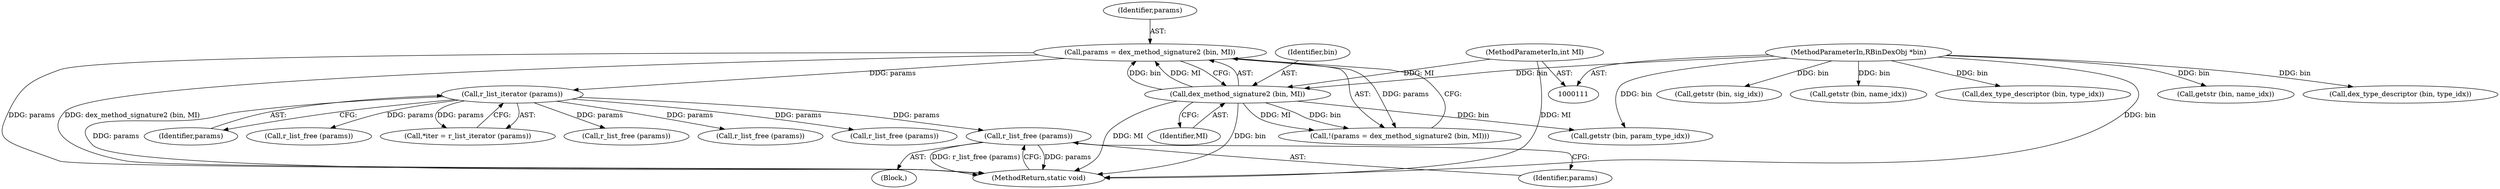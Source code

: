 digraph "0_radare2_252afb1cff9676f3ae1f341a28448bf2c8b6e308@API" {
"1001191" [label="(Call,r_list_free (params))"];
"1000299" [label="(Call,r_list_iterator (params))"];
"1000285" [label="(Call,params = dex_method_signature2 (bin, MI))"];
"1000287" [label="(Call,dex_method_signature2 (bin, MI))"];
"1000113" [label="(MethodParameterIn,RBinDexObj *bin)"];
"1000115" [label="(MethodParameterIn,int MI)"];
"1000300" [label="(Identifier,params)"];
"1000759" [label="(Call,getstr (bin, name_idx))"];
"1000288" [label="(Identifier,bin)"];
"1000768" [label="(Call,dex_type_descriptor (bin, type_idx))"];
"1001192" [label="(Identifier,params)"];
"1000115" [label="(MethodParameterIn,int MI)"];
"1000499" [label="(Call,r_list_free (params))"];
"1000286" [label="(Identifier,params)"];
"1000297" [label="(Call,*iter = r_list_iterator (params))"];
"1000675" [label="(Call,r_list_free (params))"];
"1000784" [label="(Call,getstr (bin, sig_idx))"];
"1000299" [label="(Call,r_list_iterator (params))"];
"1000338" [label="(Call,getstr (bin, param_type_idx))"];
"1000583" [label="(Call,getstr (bin, name_idx))"];
"1001191" [label="(Call,r_list_free (params))"];
"1000289" [label="(Identifier,MI)"];
"1000113" [label="(MethodParameterIn,RBinDexObj *bin)"];
"1000284" [label="(Call,!(params = dex_method_signature2 (bin, MI)))"];
"1001193" [label="(MethodReturn,static void)"];
"1001053" [label="(Call,r_list_free (params))"];
"1000287" [label="(Call,dex_method_signature2 (bin, MI))"];
"1000285" [label="(Call,params = dex_method_signature2 (bin, MI))"];
"1000319" [label="(Call,r_list_free (params))"];
"1000123" [label="(Block,)"];
"1000592" [label="(Call,dex_type_descriptor (bin, type_idx))"];
"1001191" -> "1000123"  [label="AST: "];
"1001191" -> "1001192"  [label="CFG: "];
"1001192" -> "1001191"  [label="AST: "];
"1001193" -> "1001191"  [label="CFG: "];
"1001191" -> "1001193"  [label="DDG: params"];
"1001191" -> "1001193"  [label="DDG: r_list_free (params)"];
"1000299" -> "1001191"  [label="DDG: params"];
"1000299" -> "1000297"  [label="AST: "];
"1000299" -> "1000300"  [label="CFG: "];
"1000300" -> "1000299"  [label="AST: "];
"1000297" -> "1000299"  [label="CFG: "];
"1000299" -> "1001193"  [label="DDG: params"];
"1000299" -> "1000297"  [label="DDG: params"];
"1000285" -> "1000299"  [label="DDG: params"];
"1000299" -> "1000319"  [label="DDG: params"];
"1000299" -> "1000499"  [label="DDG: params"];
"1000299" -> "1000675"  [label="DDG: params"];
"1000299" -> "1001053"  [label="DDG: params"];
"1000285" -> "1000284"  [label="AST: "];
"1000285" -> "1000287"  [label="CFG: "];
"1000286" -> "1000285"  [label="AST: "];
"1000287" -> "1000285"  [label="AST: "];
"1000284" -> "1000285"  [label="CFG: "];
"1000285" -> "1001193"  [label="DDG: params"];
"1000285" -> "1001193"  [label="DDG: dex_method_signature2 (bin, MI)"];
"1000285" -> "1000284"  [label="DDG: params"];
"1000287" -> "1000285"  [label="DDG: bin"];
"1000287" -> "1000285"  [label="DDG: MI"];
"1000287" -> "1000289"  [label="CFG: "];
"1000288" -> "1000287"  [label="AST: "];
"1000289" -> "1000287"  [label="AST: "];
"1000287" -> "1001193"  [label="DDG: MI"];
"1000287" -> "1001193"  [label="DDG: bin"];
"1000287" -> "1000284"  [label="DDG: bin"];
"1000287" -> "1000284"  [label="DDG: MI"];
"1000113" -> "1000287"  [label="DDG: bin"];
"1000115" -> "1000287"  [label="DDG: MI"];
"1000287" -> "1000338"  [label="DDG: bin"];
"1000113" -> "1000111"  [label="AST: "];
"1000113" -> "1001193"  [label="DDG: bin"];
"1000113" -> "1000338"  [label="DDG: bin"];
"1000113" -> "1000583"  [label="DDG: bin"];
"1000113" -> "1000592"  [label="DDG: bin"];
"1000113" -> "1000759"  [label="DDG: bin"];
"1000113" -> "1000768"  [label="DDG: bin"];
"1000113" -> "1000784"  [label="DDG: bin"];
"1000115" -> "1000111"  [label="AST: "];
"1000115" -> "1001193"  [label="DDG: MI"];
}
